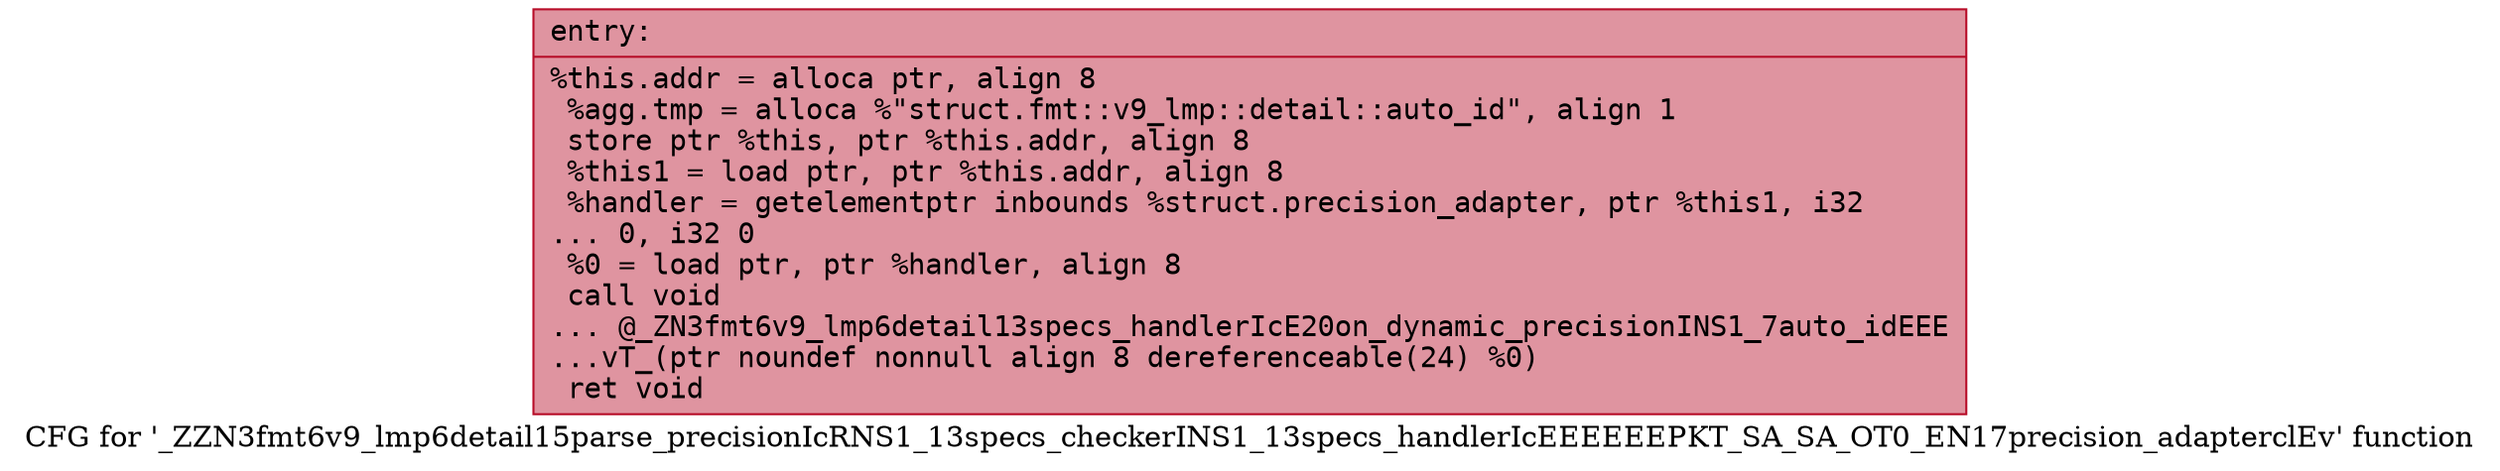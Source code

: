 digraph "CFG for '_ZZN3fmt6v9_lmp6detail15parse_precisionIcRNS1_13specs_checkerINS1_13specs_handlerIcEEEEEEPKT_SA_SA_OT0_EN17precision_adapterclEv' function" {
	label="CFG for '_ZZN3fmt6v9_lmp6detail15parse_precisionIcRNS1_13specs_checkerINS1_13specs_handlerIcEEEEEEPKT_SA_SA_OT0_EN17precision_adapterclEv' function";

	Node0x55fec3526630 [shape=record,color="#b70d28ff", style=filled, fillcolor="#b70d2870" fontname="Courier",label="{entry:\l|  %this.addr = alloca ptr, align 8\l  %agg.tmp = alloca %\"struct.fmt::v9_lmp::detail::auto_id\", align 1\l  store ptr %this, ptr %this.addr, align 8\l  %this1 = load ptr, ptr %this.addr, align 8\l  %handler = getelementptr inbounds %struct.precision_adapter, ptr %this1, i32\l... 0, i32 0\l  %0 = load ptr, ptr %handler, align 8\l  call void\l... @_ZN3fmt6v9_lmp6detail13specs_handlerIcE20on_dynamic_precisionINS1_7auto_idEEE\l...vT_(ptr noundef nonnull align 8 dereferenceable(24) %0)\l  ret void\l}"];
}
